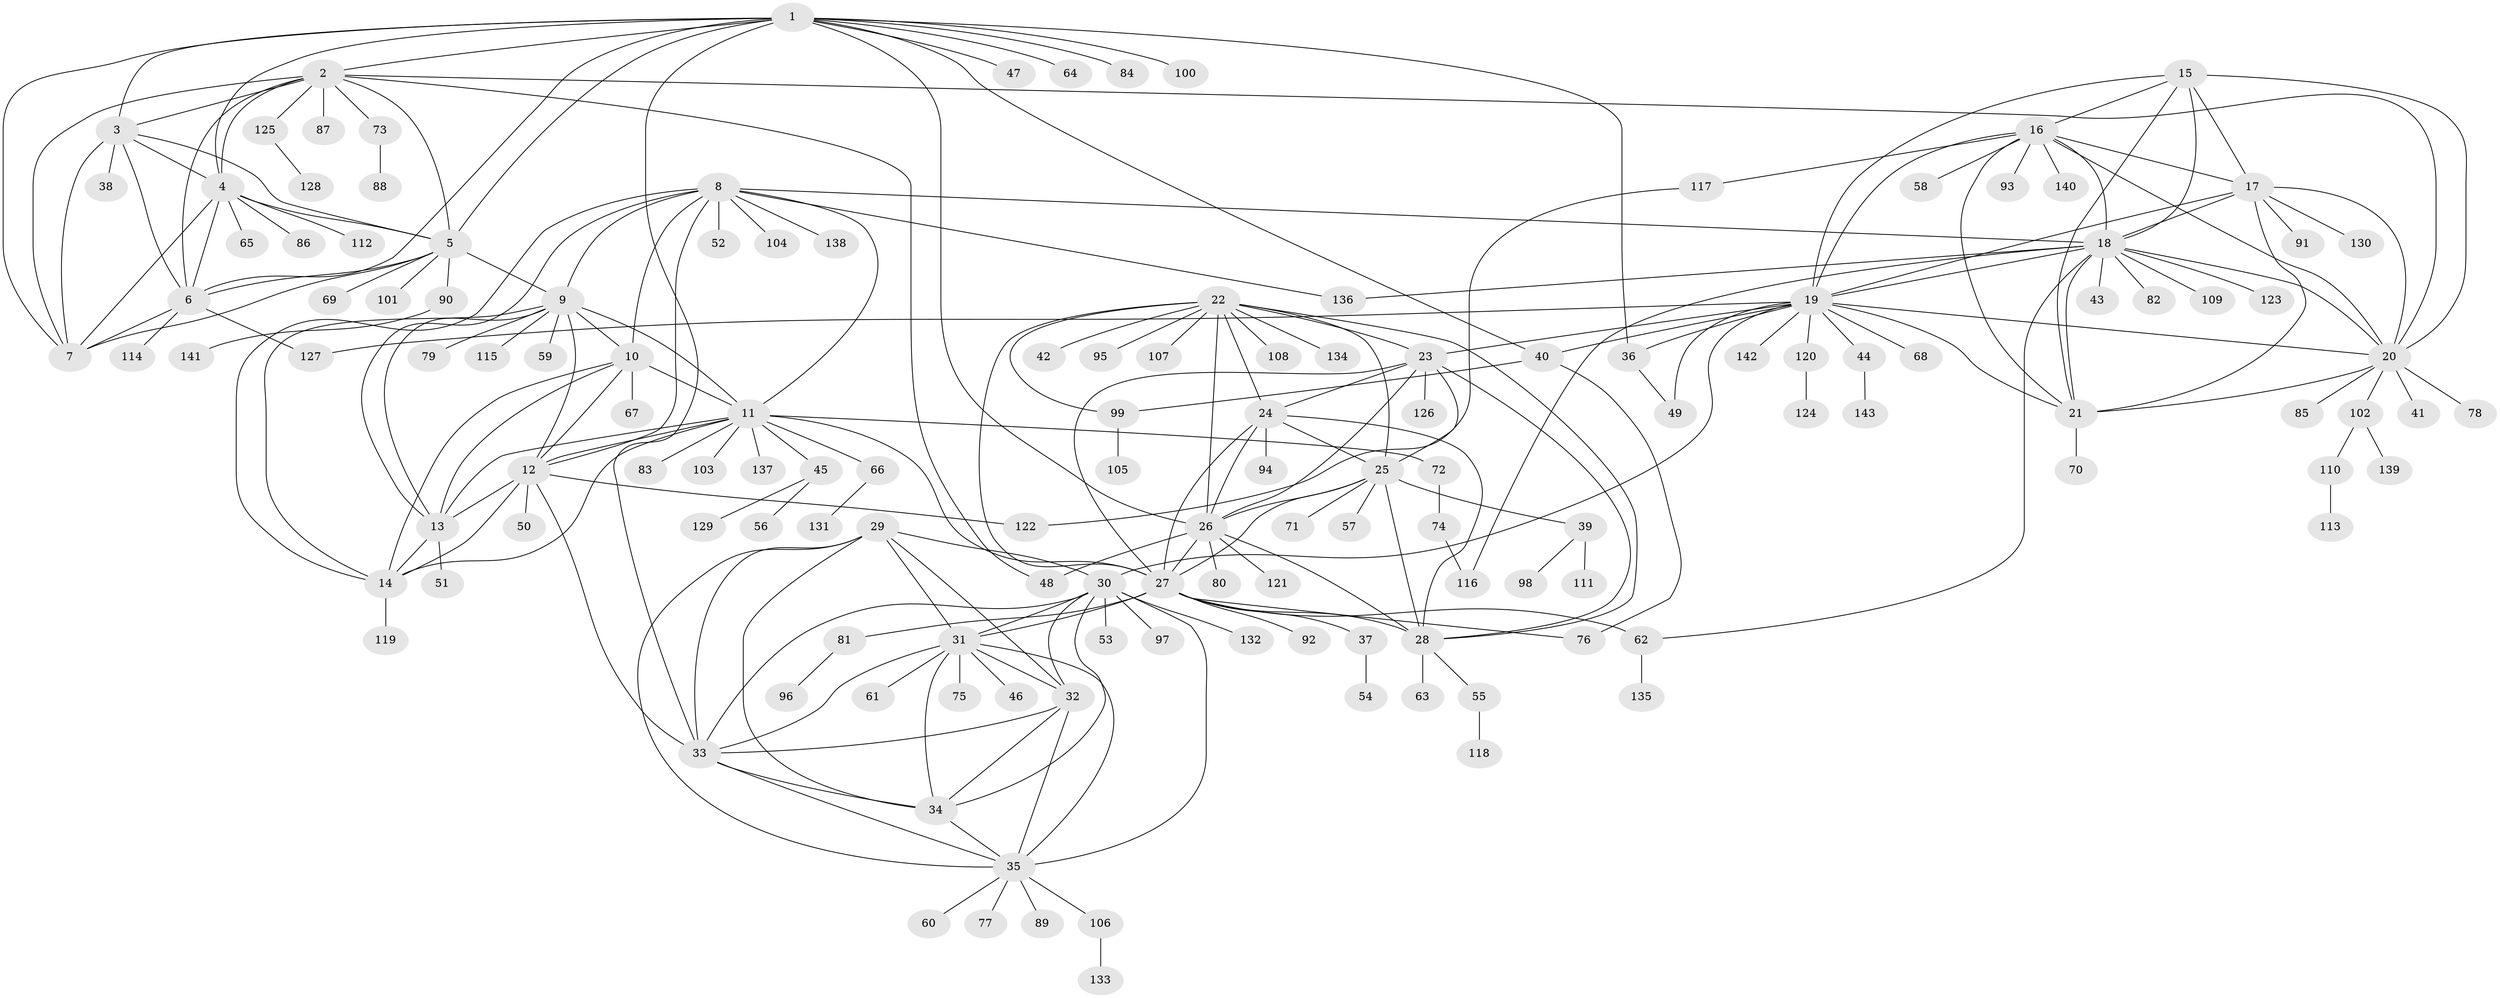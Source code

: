 // Generated by graph-tools (version 1.1) at 2025/37/03/09/25 02:37:45]
// undirected, 143 vertices, 234 edges
graph export_dot {
graph [start="1"]
  node [color=gray90,style=filled];
  1;
  2;
  3;
  4;
  5;
  6;
  7;
  8;
  9;
  10;
  11;
  12;
  13;
  14;
  15;
  16;
  17;
  18;
  19;
  20;
  21;
  22;
  23;
  24;
  25;
  26;
  27;
  28;
  29;
  30;
  31;
  32;
  33;
  34;
  35;
  36;
  37;
  38;
  39;
  40;
  41;
  42;
  43;
  44;
  45;
  46;
  47;
  48;
  49;
  50;
  51;
  52;
  53;
  54;
  55;
  56;
  57;
  58;
  59;
  60;
  61;
  62;
  63;
  64;
  65;
  66;
  67;
  68;
  69;
  70;
  71;
  72;
  73;
  74;
  75;
  76;
  77;
  78;
  79;
  80;
  81;
  82;
  83;
  84;
  85;
  86;
  87;
  88;
  89;
  90;
  91;
  92;
  93;
  94;
  95;
  96;
  97;
  98;
  99;
  100;
  101;
  102;
  103;
  104;
  105;
  106;
  107;
  108;
  109;
  110;
  111;
  112;
  113;
  114;
  115;
  116;
  117;
  118;
  119;
  120;
  121;
  122;
  123;
  124;
  125;
  126;
  127;
  128;
  129;
  130;
  131;
  132;
  133;
  134;
  135;
  136;
  137;
  138;
  139;
  140;
  141;
  142;
  143;
  1 -- 2;
  1 -- 3;
  1 -- 4;
  1 -- 5;
  1 -- 6;
  1 -- 7;
  1 -- 26;
  1 -- 33;
  1 -- 36;
  1 -- 40;
  1 -- 47;
  1 -- 64;
  1 -- 84;
  1 -- 100;
  2 -- 3;
  2 -- 4;
  2 -- 5;
  2 -- 6;
  2 -- 7;
  2 -- 20;
  2 -- 48;
  2 -- 73;
  2 -- 87;
  2 -- 125;
  3 -- 4;
  3 -- 5;
  3 -- 6;
  3 -- 7;
  3 -- 38;
  4 -- 5;
  4 -- 6;
  4 -- 7;
  4 -- 65;
  4 -- 86;
  4 -- 112;
  5 -- 6;
  5 -- 7;
  5 -- 9;
  5 -- 69;
  5 -- 90;
  5 -- 101;
  6 -- 7;
  6 -- 114;
  6 -- 127;
  8 -- 9;
  8 -- 10;
  8 -- 11;
  8 -- 12;
  8 -- 13;
  8 -- 14;
  8 -- 18;
  8 -- 52;
  8 -- 104;
  8 -- 136;
  8 -- 138;
  9 -- 10;
  9 -- 11;
  9 -- 12;
  9 -- 13;
  9 -- 14;
  9 -- 59;
  9 -- 79;
  9 -- 115;
  10 -- 11;
  10 -- 12;
  10 -- 13;
  10 -- 14;
  10 -- 67;
  11 -- 12;
  11 -- 13;
  11 -- 14;
  11 -- 27;
  11 -- 45;
  11 -- 66;
  11 -- 72;
  11 -- 83;
  11 -- 103;
  11 -- 137;
  12 -- 13;
  12 -- 14;
  12 -- 33;
  12 -- 50;
  12 -- 122;
  13 -- 14;
  13 -- 51;
  14 -- 119;
  15 -- 16;
  15 -- 17;
  15 -- 18;
  15 -- 19;
  15 -- 20;
  15 -- 21;
  16 -- 17;
  16 -- 18;
  16 -- 19;
  16 -- 20;
  16 -- 21;
  16 -- 58;
  16 -- 93;
  16 -- 117;
  16 -- 140;
  17 -- 18;
  17 -- 19;
  17 -- 20;
  17 -- 21;
  17 -- 91;
  17 -- 130;
  18 -- 19;
  18 -- 20;
  18 -- 21;
  18 -- 43;
  18 -- 62;
  18 -- 82;
  18 -- 109;
  18 -- 116;
  18 -- 123;
  18 -- 136;
  19 -- 20;
  19 -- 21;
  19 -- 23;
  19 -- 30;
  19 -- 36;
  19 -- 40;
  19 -- 44;
  19 -- 49;
  19 -- 68;
  19 -- 120;
  19 -- 127;
  19 -- 142;
  20 -- 21;
  20 -- 41;
  20 -- 78;
  20 -- 85;
  20 -- 102;
  21 -- 70;
  22 -- 23;
  22 -- 24;
  22 -- 25;
  22 -- 26;
  22 -- 27;
  22 -- 28;
  22 -- 42;
  22 -- 95;
  22 -- 99;
  22 -- 107;
  22 -- 108;
  22 -- 134;
  23 -- 24;
  23 -- 25;
  23 -- 26;
  23 -- 27;
  23 -- 28;
  23 -- 126;
  24 -- 25;
  24 -- 26;
  24 -- 27;
  24 -- 28;
  24 -- 94;
  25 -- 26;
  25 -- 27;
  25 -- 28;
  25 -- 39;
  25 -- 57;
  25 -- 71;
  26 -- 27;
  26 -- 28;
  26 -- 48;
  26 -- 80;
  26 -- 121;
  27 -- 28;
  27 -- 31;
  27 -- 37;
  27 -- 62;
  27 -- 76;
  27 -- 81;
  27 -- 92;
  28 -- 55;
  28 -- 63;
  29 -- 30;
  29 -- 31;
  29 -- 32;
  29 -- 33;
  29 -- 34;
  29 -- 35;
  30 -- 31;
  30 -- 32;
  30 -- 33;
  30 -- 34;
  30 -- 35;
  30 -- 53;
  30 -- 97;
  30 -- 132;
  31 -- 32;
  31 -- 33;
  31 -- 34;
  31 -- 35;
  31 -- 46;
  31 -- 61;
  31 -- 75;
  32 -- 33;
  32 -- 34;
  32 -- 35;
  33 -- 34;
  33 -- 35;
  34 -- 35;
  35 -- 60;
  35 -- 77;
  35 -- 89;
  35 -- 106;
  36 -- 49;
  37 -- 54;
  39 -- 98;
  39 -- 111;
  40 -- 76;
  40 -- 99;
  44 -- 143;
  45 -- 56;
  45 -- 129;
  55 -- 118;
  62 -- 135;
  66 -- 131;
  72 -- 74;
  73 -- 88;
  74 -- 116;
  81 -- 96;
  90 -- 141;
  99 -- 105;
  102 -- 110;
  102 -- 139;
  106 -- 133;
  110 -- 113;
  117 -- 122;
  120 -- 124;
  125 -- 128;
}
